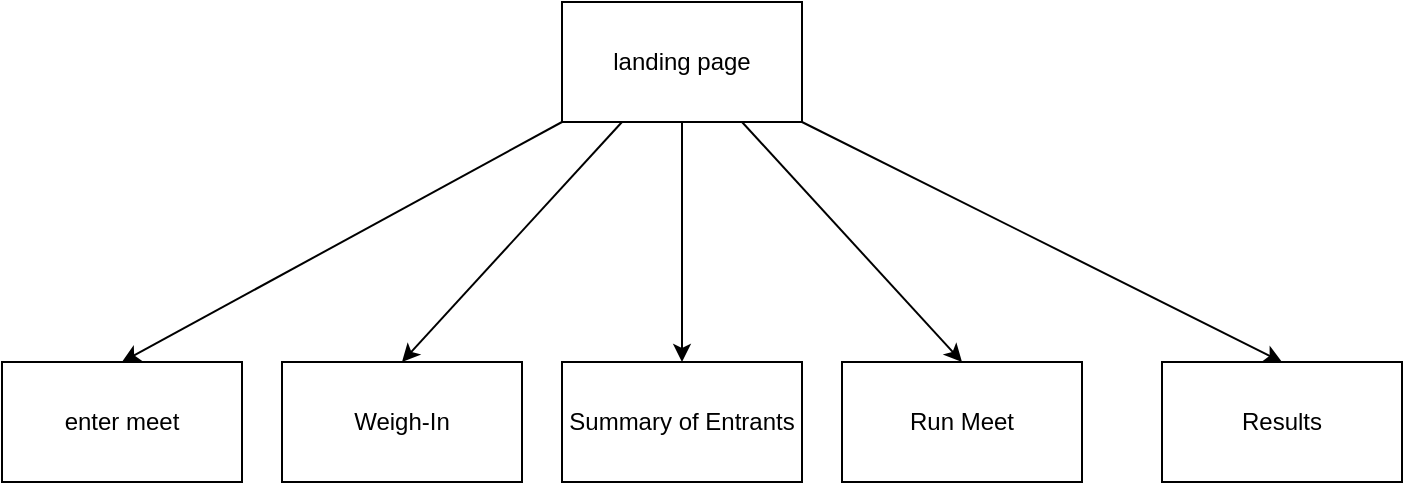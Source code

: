<mxfile version="22.1.11" type="device" pages="7">
  <diagram id="Ht1M8jgEwFfnCIfOTk4-" name="overview">
    <mxGraphModel dx="876" dy="669" grid="1" gridSize="10" guides="1" tooltips="1" connect="1" arrows="1" fold="1" page="1" pageScale="1" pageWidth="1169" pageHeight="827" math="0" shadow="0">
      <root>
        <mxCell id="0" />
        <mxCell id="1" parent="0" />
        <mxCell id="Ppu2Rc4KOoDO8tjX3kSv-1" value="landing page" style="rounded=0;whiteSpace=wrap;html=1;" vertex="1" parent="1">
          <mxGeometry x="540" y="20" width="120" height="60" as="geometry" />
        </mxCell>
        <mxCell id="Ppu2Rc4KOoDO8tjX3kSv-2" value="enter meet" style="rounded=0;whiteSpace=wrap;html=1;" vertex="1" parent="1">
          <mxGeometry x="260" y="200" width="120" height="60" as="geometry" />
        </mxCell>
        <mxCell id="Ppu2Rc4KOoDO8tjX3kSv-3" value="Weigh-In" style="rounded=0;whiteSpace=wrap;html=1;" vertex="1" parent="1">
          <mxGeometry x="400" y="200" width="120" height="60" as="geometry" />
        </mxCell>
        <mxCell id="Ppu2Rc4KOoDO8tjX3kSv-4" value="Summary of Entrants" style="rounded=0;whiteSpace=wrap;html=1;" vertex="1" parent="1">
          <mxGeometry x="540" y="200" width="120" height="60" as="geometry" />
        </mxCell>
        <mxCell id="Ppu2Rc4KOoDO8tjX3kSv-5" value="Run Meet" style="rounded=0;whiteSpace=wrap;html=1;" vertex="1" parent="1">
          <mxGeometry x="680" y="200" width="120" height="60" as="geometry" />
        </mxCell>
        <mxCell id="Ppu2Rc4KOoDO8tjX3kSv-6" value="" style="endArrow=classic;html=1;rounded=0;exitX=0;exitY=1;exitDx=0;exitDy=0;entryX=0.5;entryY=0;entryDx=0;entryDy=0;" edge="1" parent="1" source="Ppu2Rc4KOoDO8tjX3kSv-1" target="Ppu2Rc4KOoDO8tjX3kSv-2">
          <mxGeometry width="50" height="50" relative="1" as="geometry">
            <mxPoint x="500" y="320" as="sourcePoint" />
            <mxPoint x="550" y="270" as="targetPoint" />
          </mxGeometry>
        </mxCell>
        <mxCell id="Ppu2Rc4KOoDO8tjX3kSv-7" value="" style="endArrow=classic;html=1;rounded=0;exitX=0.25;exitY=1;exitDx=0;exitDy=0;entryX=0.5;entryY=0;entryDx=0;entryDy=0;" edge="1" parent="1" source="Ppu2Rc4KOoDO8tjX3kSv-1" target="Ppu2Rc4KOoDO8tjX3kSv-3">
          <mxGeometry width="50" height="50" relative="1" as="geometry">
            <mxPoint x="500" y="320" as="sourcePoint" />
            <mxPoint x="550" y="270" as="targetPoint" />
          </mxGeometry>
        </mxCell>
        <mxCell id="Ppu2Rc4KOoDO8tjX3kSv-8" value="" style="endArrow=classic;html=1;rounded=0;exitX=0.5;exitY=1;exitDx=0;exitDy=0;entryX=0.5;entryY=0;entryDx=0;entryDy=0;" edge="1" parent="1" source="Ppu2Rc4KOoDO8tjX3kSv-1" target="Ppu2Rc4KOoDO8tjX3kSv-4">
          <mxGeometry width="50" height="50" relative="1" as="geometry">
            <mxPoint x="500" y="320" as="sourcePoint" />
            <mxPoint x="550" y="270" as="targetPoint" />
          </mxGeometry>
        </mxCell>
        <mxCell id="Ppu2Rc4KOoDO8tjX3kSv-9" value="" style="endArrow=classic;html=1;rounded=0;exitX=0.75;exitY=1;exitDx=0;exitDy=0;entryX=0.5;entryY=0;entryDx=0;entryDy=0;" edge="1" parent="1" source="Ppu2Rc4KOoDO8tjX3kSv-1" target="Ppu2Rc4KOoDO8tjX3kSv-5">
          <mxGeometry width="50" height="50" relative="1" as="geometry">
            <mxPoint x="860" y="320" as="sourcePoint" />
            <mxPoint x="910" y="270" as="targetPoint" />
          </mxGeometry>
        </mxCell>
        <mxCell id="Ppu2Rc4KOoDO8tjX3kSv-10" value="Results" style="rounded=0;whiteSpace=wrap;html=1;" vertex="1" parent="1">
          <mxGeometry x="840" y="200" width="120" height="60" as="geometry" />
        </mxCell>
        <mxCell id="Ppu2Rc4KOoDO8tjX3kSv-11" value="" style="endArrow=classic;html=1;rounded=0;exitX=1;exitY=1;exitDx=0;exitDy=0;entryX=0.5;entryY=0;entryDx=0;entryDy=0;" edge="1" parent="1" source="Ppu2Rc4KOoDO8tjX3kSv-1" target="Ppu2Rc4KOoDO8tjX3kSv-10">
          <mxGeometry width="50" height="50" relative="1" as="geometry">
            <mxPoint x="740" y="320" as="sourcePoint" />
            <mxPoint x="790" y="270" as="targetPoint" />
          </mxGeometry>
        </mxCell>
      </root>
    </mxGraphModel>
  </diagram>
  <diagram id="aFmosBf2PMADjK5doLhc" name="landing page">
    <mxGraphModel dx="887" dy="948" grid="1" gridSize="10" guides="1" tooltips="1" connect="1" arrows="1" fold="1" page="1" pageScale="1" pageWidth="827" pageHeight="1169" background="#282a36" math="0" shadow="0">
      <root>
        <mxCell id="0" />
        <mxCell id="1" parent="0" />
        <mxCell id="JmdLGJ13e1TjF4Imn2WD-1" value="&lt;h1&gt;meet_name&lt;/h1&gt;&lt;p&gt;meet_date&lt;/p&gt;&lt;p&gt;meet location&lt;/p&gt;&lt;p&gt;meet_state, meet_country&lt;/p&gt;" style="text;html=1;strokeColor=none;fillColor=none;spacing=5;spacingTop=-20;whiteSpace=wrap;overflow=hidden;rounded=0;" vertex="1" parent="1">
          <mxGeometry x="80" y="200" width="190" height="120" as="geometry" />
        </mxCell>
        <mxCell id="JmdLGJ13e1TjF4Imn2WD-2" value="&lt;font style=&quot;font-size: 36px;&quot;&gt;&lt;b&gt;APL Logo&lt;/b&gt;&lt;/font&gt;" style="text;html=1;strokeColor=none;fillColor=none;align=center;verticalAlign=middle;whiteSpace=wrap;rounded=0;" vertex="1" parent="1">
          <mxGeometry x="316" y="80" width="195" height="60" as="geometry" />
        </mxCell>
        <mxCell id="JmdLGJ13e1TjF4Imn2WD-3" value="&lt;font style=&quot;font-size: 14px;&quot; color=&quot;#44475a&quot;&gt;&lt;b&gt;Enter meet&lt;/b&gt;&lt;/font&gt;" style="rounded=0;whiteSpace=wrap;html=1;fillColor=#ff5555;strokeColor=#1A1A1A;" vertex="1" parent="1">
          <mxGeometry x="40" y="480" width="120" height="40" as="geometry" />
        </mxCell>
        <mxCell id="JmdLGJ13e1TjF4Imn2WD-4" value="&lt;font style=&quot;font-size: 14px;&quot; color=&quot;#44475a&quot;&gt;&lt;b&gt;weigh in&lt;/b&gt;&lt;/font&gt;" style="rounded=0;whiteSpace=wrap;html=1;fillColor=#FF5555;" vertex="1" parent="1">
          <mxGeometry x="200" y="480" width="120" height="40" as="geometry" />
        </mxCell>
        <mxCell id="JmdLGJ13e1TjF4Imn2WD-5" value="&lt;font style=&quot;font-size: 14px;&quot; color=&quot;#44475a&quot;&gt;&lt;b&gt;summary of entrants&lt;/b&gt;&lt;/font&gt;" style="rounded=0;whiteSpace=wrap;html=1;fillColor=#FF5555;" vertex="1" parent="1">
          <mxGeometry x="360" y="480" width="120" height="40" as="geometry" />
        </mxCell>
        <mxCell id="JmdLGJ13e1TjF4Imn2WD-7" value="&lt;b&gt;&lt;font color=&quot;#44475a&quot; style=&quot;font-size: 14px;&quot;&gt;run meet&lt;/font&gt;&lt;/b&gt;" style="rounded=0;whiteSpace=wrap;html=1;fillColor=#FF5555;" vertex="1" parent="1">
          <mxGeometry x="520" y="480" width="120" height="40" as="geometry" />
        </mxCell>
        <mxCell id="JmdLGJ13e1TjF4Imn2WD-8" value="&lt;b&gt;&lt;font color=&quot;#44475a&quot; style=&quot;font-size: 14px;&quot;&gt;results&lt;/font&gt;&lt;/b&gt;" style="rounded=0;whiteSpace=wrap;html=1;fillColor=#FF5555;" vertex="1" parent="1">
          <mxGeometry x="680" y="480" width="120" height="40" as="geometry" />
        </mxCell>
      </root>
    </mxGraphModel>
  </diagram>
  <diagram id="D8fmSzC8XntZgDDKwIBr" name="enter_meet">
    <mxGraphModel dx="760" dy="813" grid="1" gridSize="10" guides="1" tooltips="1" connect="1" arrows="1" fold="1" page="1" pageScale="1" pageWidth="827" pageHeight="1169" background="#2B2B2B" math="0" shadow="0">
      <root>
        <mxCell id="0" />
        <mxCell id="1" parent="0" />
        <mxCell id="kB9ZfWuHvmr45apk8Ges-2" value="&lt;font color=&quot;#ffc66d&quot; style=&quot;font-size: 36px;&quot;&gt;Australian Powerlifting League&lt;/font&gt;" style="text;html=1;strokeColor=none;fillColor=none;align=center;verticalAlign=middle;whiteSpace=wrap;rounded=0;" vertex="1" parent="1">
          <mxGeometry x="150" y="40" width="530" height="50" as="geometry" />
        </mxCell>
        <mxCell id="kB9ZfWuHvmr45apk8Ges-3" value="&lt;font color=&quot;#ffc66d&quot; style=&quot;font-size: 24px;&quot;&gt;Meet Registration&lt;/font&gt;" style="text;html=1;strokeColor=none;fillColor=none;align=center;verticalAlign=middle;whiteSpace=wrap;rounded=0;" vertex="1" parent="1">
          <mxGeometry x="284" y="120" width="260" height="30" as="geometry" />
        </mxCell>
        <mxCell id="kB9ZfWuHvmr45apk8Ges-4" value="" style="rounded=0;whiteSpace=wrap;html=1;fillColor=#3C3F41;" vertex="1" parent="1">
          <mxGeometry x="120" y="240" width="640" height="40" as="geometry" />
        </mxCell>
        <mxCell id="kB9ZfWuHvmr45apk8Ges-5" value="&lt;b&gt;First Name&lt;/b&gt;" style="text;html=1;strokeColor=none;fillColor=none;align=left;verticalAlign=middle;whiteSpace=wrap;rounded=0;" vertex="1" parent="1">
          <mxGeometry x="120" y="210" width="70" height="30" as="geometry" />
        </mxCell>
        <mxCell id="kB9ZfWuHvmr45apk8Ges-6" value="" style="rounded=0;whiteSpace=wrap;html=1;fillColor=#3C3F41;" vertex="1" parent="1">
          <mxGeometry x="120" y="320" width="640" height="40" as="geometry" />
        </mxCell>
        <mxCell id="kB9ZfWuHvmr45apk8Ges-7" value="" style="rounded=0;whiteSpace=wrap;html=1;fillColor=#3C3F41;" vertex="1" parent="1">
          <mxGeometry x="120" y="400" width="640" height="40" as="geometry" />
        </mxCell>
        <mxCell id="kB9ZfWuHvmr45apk8Ges-8" value="&lt;b&gt;Last Name&lt;/b&gt;" style="text;html=1;strokeColor=none;fillColor=none;align=left;verticalAlign=middle;whiteSpace=wrap;rounded=0;" vertex="1" parent="1">
          <mxGeometry x="120" y="290" width="80" height="30" as="geometry" />
        </mxCell>
        <mxCell id="kB9ZfWuHvmr45apk8Ges-9" value="&lt;b&gt;email&lt;/b&gt;" style="text;html=1;strokeColor=none;fillColor=none;align=left;verticalAlign=middle;whiteSpace=wrap;rounded=0;" vertex="1" parent="1">
          <mxGeometry x="120" y="370" width="120" height="30" as="geometry" />
        </mxCell>
        <mxCell id="kB9ZfWuHvmr45apk8Ges-10" value="" style="rounded=0;whiteSpace=wrap;html=1;fillColor=#3C3F41;" vertex="1" parent="1">
          <mxGeometry x="120" y="480" width="640" height="40" as="geometry" />
        </mxCell>
        <mxCell id="kB9ZfWuHvmr45apk8Ges-11" value="&lt;b&gt;mobile phone number&lt;/b&gt;" style="text;html=1;strokeColor=none;fillColor=none;align=left;verticalAlign=middle;whiteSpace=wrap;rounded=0;" vertex="1" parent="1">
          <mxGeometry x="120" y="450" width="135" height="30" as="geometry" />
        </mxCell>
        <mxCell id="kB9ZfWuHvmr45apk8Ges-12" value="" style="rounded=0;whiteSpace=wrap;html=1;fillColor=#3C3F41;" vertex="1" parent="1">
          <mxGeometry x="120" y="555" width="640" height="45" as="geometry" />
        </mxCell>
        <mxCell id="kB9ZfWuHvmr45apk8Ges-13" value="Gender" style="text;html=1;strokeColor=none;fillColor=none;align=left;verticalAlign=middle;whiteSpace=wrap;rounded=0;" vertex="1" parent="1">
          <mxGeometry x="120" y="525" width="60" height="30" as="geometry" />
        </mxCell>
        <mxCell id="kB9ZfWuHvmr45apk8Ges-14" value="" style="rounded=0;whiteSpace=wrap;html=1;fillColor=#3C3F41;" vertex="1" parent="1">
          <mxGeometry x="120" y="640" width="640" height="40" as="geometry" />
        </mxCell>
        <mxCell id="kB9ZfWuHvmr45apk8Ges-15" value="&lt;b&gt;Equipment&lt;/b&gt;" style="text;html=1;strokeColor=none;fillColor=none;align=left;verticalAlign=middle;whiteSpace=wrap;rounded=0;" vertex="1" parent="1">
          <mxGeometry x="120" y="610" width="60" height="30" as="geometry" />
        </mxCell>
        <mxCell id="kB9ZfWuHvmr45apk8Ges-16" value="" style="rounded=0;whiteSpace=wrap;html=1;fillColor=#3C3F41;" vertex="1" parent="1">
          <mxGeometry x="120" y="720" width="640" height="40" as="geometry" />
        </mxCell>
        <mxCell id="kB9ZfWuHvmr45apk8Ges-17" value="&lt;b&gt;Event&lt;/b&gt;" style="text;html=1;strokeColor=none;fillColor=none;align=left;verticalAlign=middle;whiteSpace=wrap;rounded=0;" vertex="1" parent="1">
          <mxGeometry x="120" y="690" width="60" height="30" as="geometry" />
        </mxCell>
        <mxCell id="kB9ZfWuHvmr45apk8Ges-18" value="" style="rounded=0;whiteSpace=wrap;html=1;fillColor=#3C3F41;" vertex="1" parent="1">
          <mxGeometry x="120" y="800" width="640" height="40" as="geometry" />
        </mxCell>
        <mxCell id="kB9ZfWuHvmr45apk8Ges-19" value="" style="rounded=0;whiteSpace=wrap;html=1;fillColor=#3C3F41;" vertex="1" parent="1">
          <mxGeometry x="120" y="880" width="640" height="40" as="geometry" />
        </mxCell>
        <mxCell id="kB9ZfWuHvmr45apk8Ges-20" value="&lt;b&gt;Date of Birth&lt;/b&gt;" style="text;html=1;strokeColor=none;fillColor=none;align=left;verticalAlign=middle;whiteSpace=wrap;rounded=0;" vertex="1" parent="1">
          <mxGeometry x="120" y="770" width="80" height="30" as="geometry" />
        </mxCell>
        <mxCell id="kB9ZfWuHvmr45apk8Ges-22" value="&lt;b&gt;Next of Kin Name&lt;/b&gt;" style="text;html=1;strokeColor=none;fillColor=none;align=center;verticalAlign=middle;whiteSpace=wrap;rounded=0;" vertex="1" parent="1">
          <mxGeometry x="120" y="850" width="110" height="30" as="geometry" />
        </mxCell>
        <mxCell id="kB9ZfWuHvmr45apk8Ges-23" value="" style="rounded=0;whiteSpace=wrap;html=1;fillColor=#3C3F41;" vertex="1" parent="1">
          <mxGeometry x="120" y="960" width="640" height="40" as="geometry" />
        </mxCell>
        <mxCell id="kB9ZfWuHvmr45apk8Ges-24" value="&lt;b&gt;Next of Kin Phone Number&lt;/b&gt;" style="text;html=1;strokeColor=none;fillColor=none;align=center;verticalAlign=middle;whiteSpace=wrap;rounded=0;" vertex="1" parent="1">
          <mxGeometry x="120" y="930" width="160" height="30" as="geometry" />
        </mxCell>
        <mxCell id="kB9ZfWuHvmr45apk8Ges-25" value="" style="rounded=0;whiteSpace=wrap;html=1;fillColor=#4D9900;" vertex="1" parent="1">
          <mxGeometry x="120" y="1040" width="640" height="40" as="geometry" />
        </mxCell>
        <mxCell id="kB9ZfWuHvmr45apk8Ges-26" value="&lt;b&gt;Submit&lt;/b&gt;" style="text;html=1;strokeColor=none;fillColor=#6A8759;align=center;verticalAlign=middle;whiteSpace=wrap;rounded=0;" vertex="1" parent="1">
          <mxGeometry x="120" y="1040" width="640" height="40" as="geometry" />
        </mxCell>
      </root>
    </mxGraphModel>
  </diagram>
  <diagram id="FIrsDI_qTUEw-CdDVTV9" name="weigh_in">
    <mxGraphModel dx="745" dy="569" grid="1" gridSize="10" guides="1" tooltips="1" connect="1" arrows="1" fold="1" page="1" pageScale="1" pageWidth="827" pageHeight="1169" math="0" shadow="0">
      <root>
        <mxCell id="0" />
        <mxCell id="1" parent="0" />
      </root>
    </mxGraphModel>
  </diagram>
  <diagram id="0_iIYAWvUkIQbRiZGB7K" name="summary_of_entrants">
    <mxGraphModel dx="745" dy="569" grid="1" gridSize="10" guides="1" tooltips="1" connect="1" arrows="1" fold="1" page="1" pageScale="1" pageWidth="827" pageHeight="1169" math="0" shadow="0">
      <root>
        <mxCell id="0" />
        <mxCell id="1" parent="0" />
      </root>
    </mxGraphModel>
  </diagram>
  <diagram id="mBh2SyOM3CaRghXctSHc" name="run_meet">
    <mxGraphModel dx="745" dy="569" grid="1" gridSize="10" guides="1" tooltips="1" connect="1" arrows="1" fold="1" page="1" pageScale="1" pageWidth="827" pageHeight="1169" math="0" shadow="0">
      <root>
        <mxCell id="0" />
        <mxCell id="1" parent="0" />
      </root>
    </mxGraphModel>
  </diagram>
  <diagram id="ewjPxPz8rFQjqwhigaiP" name="report_results">
    <mxGraphModel dx="1656" dy="1264" grid="1" gridSize="10" guides="1" tooltips="1" connect="1" arrows="1" fold="1" page="1" pageScale="1" pageWidth="827" pageHeight="1169" math="0" shadow="0">
      <root>
        <mxCell id="0" />
        <mxCell id="1" parent="0" />
      </root>
    </mxGraphModel>
  </diagram>
</mxfile>
